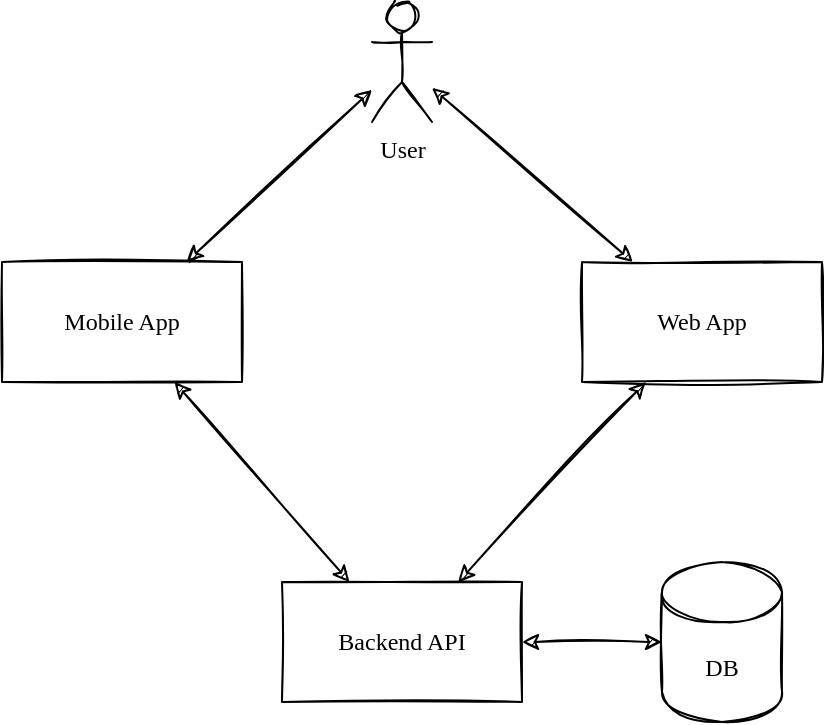 <mxfile version="13.9.9" type="device" pages="2"><diagram id="MimGVcQh8bS301acejJc" name="Archirecture"><mxGraphModel dx="1038" dy="607" grid="0" gridSize="10" guides="1" tooltips="1" connect="1" arrows="1" fold="1" page="0" pageScale="1" pageWidth="850" pageHeight="1100" math="0" shadow="0"><root><mxCell id="0"/><mxCell id="1" parent="0"/><mxCell id="lV5DDfEXPVHKvJJF8L5J-4" style="rounded=0;orthogonalLoop=1;jettySize=auto;html=1;sketch=1;fontFamily=Comic Sans MS;startArrow=classic;startFill=1;" parent="1" source="lV5DDfEXPVHKvJJF8L5J-1" target="lV5DDfEXPVHKvJJF8L5J-3" edge="1"><mxGeometry relative="1" as="geometry"/></mxCell><mxCell id="lV5DDfEXPVHKvJJF8L5J-1" value="Mobile App" style="rounded=0;whiteSpace=wrap;html=1;sketch=1;fontFamily=Comic Sans MS;" parent="1" vertex="1"><mxGeometry x="210" y="240" width="120" height="60" as="geometry"/></mxCell><mxCell id="lV5DDfEXPVHKvJJF8L5J-5" style="edgeStyle=none;rounded=1;orthogonalLoop=1;jettySize=auto;html=1;sketch=1;fontFamily=Comic Sans MS;startArrow=classic;startFill=1;" parent="1" source="lV5DDfEXPVHKvJJF8L5J-2" target="lV5DDfEXPVHKvJJF8L5J-3" edge="1"><mxGeometry relative="1" as="geometry"/></mxCell><mxCell id="lV5DDfEXPVHKvJJF8L5J-2" value="Web App" style="rounded=0;whiteSpace=wrap;html=1;sketch=1;fontFamily=Comic Sans MS;" parent="1" vertex="1"><mxGeometry x="500" y="240" width="120" height="60" as="geometry"/></mxCell><mxCell id="lV5DDfEXPVHKvJJF8L5J-11" style="edgeStyle=none;rounded=1;sketch=1;orthogonalLoop=1;jettySize=auto;html=1;fontFamily=Comic Sans MS;startArrow=classic;startFill=1;" parent="1" source="lV5DDfEXPVHKvJJF8L5J-3" target="lV5DDfEXPVHKvJJF8L5J-10" edge="1"><mxGeometry relative="1" as="geometry"/></mxCell><mxCell id="lV5DDfEXPVHKvJJF8L5J-3" value="Backend API" style="rounded=0;whiteSpace=wrap;html=1;sketch=1;fontFamily=Comic Sans MS;" parent="1" vertex="1"><mxGeometry x="350" y="400" width="120" height="60" as="geometry"/></mxCell><mxCell id="lV5DDfEXPVHKvJJF8L5J-7" style="edgeStyle=none;rounded=1;sketch=1;orthogonalLoop=1;jettySize=auto;html=1;fontFamily=Comic Sans MS;startArrow=classic;startFill=1;" parent="1" source="lV5DDfEXPVHKvJJF8L5J-6" target="lV5DDfEXPVHKvJJF8L5J-1" edge="1"><mxGeometry relative="1" as="geometry"/></mxCell><mxCell id="lV5DDfEXPVHKvJJF8L5J-8" style="edgeStyle=none;rounded=1;sketch=1;orthogonalLoop=1;jettySize=auto;html=1;fontFamily=Comic Sans MS;startArrow=classic;startFill=1;" parent="1" source="lV5DDfEXPVHKvJJF8L5J-6" target="lV5DDfEXPVHKvJJF8L5J-2" edge="1"><mxGeometry relative="1" as="geometry"/></mxCell><mxCell id="lV5DDfEXPVHKvJJF8L5J-6" value="User" style="shape=umlActor;verticalLabelPosition=bottom;verticalAlign=top;html=1;outlineConnect=0;sketch=1;fontFamily=Comic Sans MS;" parent="1" vertex="1"><mxGeometry x="395" y="110" width="30" height="60" as="geometry"/></mxCell><mxCell id="lV5DDfEXPVHKvJJF8L5J-10" value="DB" style="shape=cylinder3;whiteSpace=wrap;html=1;boundedLbl=1;backgroundOutline=1;size=15;sketch=1;fontFamily=Comic Sans MS;" parent="1" vertex="1"><mxGeometry x="540" y="390" width="60" height="80" as="geometry"/></mxCell></root></mxGraphModel></diagram><diagram id="56PIfxXx09CZGrtlWMWw" name="Process"><mxGraphModel dx="1730" dy="1012" grid="1" gridSize="10" guides="1" tooltips="1" connect="1" arrows="1" fold="1" page="1" pageScale="1" pageWidth="850" pageHeight="1100" math="0" shadow="0"><root><mxCell id="cox_d0XxT-JB_gRChWh6-0"/><mxCell id="cox_d0XxT-JB_gRChWh6-1" parent="cox_d0XxT-JB_gRChWh6-0"/><mxCell id="WQ7ucES4Uy8VMR7SQxGk-10" value="" style="shape=umlLifeline;participant=umlActor;perimeter=lifelinePerimeter;whiteSpace=wrap;html=1;container=1;collapsible=0;recursiveResize=0;verticalAlign=top;spacingTop=36;outlineConnect=0;sketch=1;fontFamily=Comic Sans MS;" parent="cox_d0XxT-JB_gRChWh6-1" vertex="1"><mxGeometry x="60" y="70" width="20" height="560" as="geometry"/></mxCell><mxCell id="WQ7ucES4Uy8VMR7SQxGk-11" value="Web App" style="shape=umlLifeline;perimeter=lifelinePerimeter;whiteSpace=wrap;html=1;container=1;collapsible=0;recursiveResize=0;outlineConnect=0;sketch=1;fontFamily=Comic Sans MS;" parent="cox_d0XxT-JB_gRChWh6-1" vertex="1"><mxGeometry x="150" y="70" width="100" height="560" as="geometry"/></mxCell><mxCell id="WQ7ucES4Uy8VMR7SQxGk-19" value="" style="html=1;points=[];perimeter=orthogonalPerimeter;sketch=1;fontFamily=Comic Sans MS;" parent="WQ7ucES4Uy8VMR7SQxGk-11" vertex="1"><mxGeometry x="45" y="100" width="10" height="80" as="geometry"/></mxCell><mxCell id="WQ7ucES4Uy8VMR7SQxGk-12" value="Backend" style="shape=umlLifeline;perimeter=lifelinePerimeter;whiteSpace=wrap;html=1;container=1;collapsible=0;recursiveResize=0;outlineConnect=0;sketch=1;fontFamily=Comic Sans MS;" parent="cox_d0XxT-JB_gRChWh6-1" vertex="1"><mxGeometry x="530" y="70" width="100" height="560" as="geometry"/></mxCell><mxCell id="WQ7ucES4Uy8VMR7SQxGk-13" value="Mobile App" style="shape=umlLifeline;perimeter=lifelinePerimeter;whiteSpace=wrap;html=1;container=1;collapsible=0;recursiveResize=0;outlineConnect=0;sketch=1;fontFamily=Comic Sans MS;" parent="cox_d0XxT-JB_gRChWh6-1" vertex="1"><mxGeometry x="350" y="70" width="100" height="560" as="geometry"/></mxCell><mxCell id="WQ7ucES4Uy8VMR7SQxGk-20" value="dispatch" style="html=1;verticalAlign=bottom;endArrow=block;entryX=0;entryY=0;fontFamily=Comic Sans MS;" parent="cox_d0XxT-JB_gRChWh6-1" source="WQ7ucES4Uy8VMR7SQxGk-10" target="WQ7ucES4Uy8VMR7SQxGk-19" edge="1"><mxGeometry relative="1" as="geometry"><mxPoint x="125" y="170" as="sourcePoint"/></mxGeometry></mxCell><mxCell id="WQ7ucES4Uy8VMR7SQxGk-21" value="return" style="html=1;verticalAlign=bottom;endArrow=open;dashed=1;endSize=8;exitX=0;exitY=0.95;fontFamily=Comic Sans MS;" parent="cox_d0XxT-JB_gRChWh6-1" source="WQ7ucES4Uy8VMR7SQxGk-19" target="WQ7ucES4Uy8VMR7SQxGk-10" edge="1"><mxGeometry relative="1" as="geometry"><mxPoint x="125" y="246" as="targetPoint"/></mxGeometry></mxCell><mxCell id="L-Ep8XKKsrI76YfP2Er8-0" style="rounded=0;orthogonalLoop=1;jettySize=auto;html=1;sketch=1;fontFamily=Comic Sans MS;startArrow=classic;startFill=1;" edge="1" parent="cox_d0XxT-JB_gRChWh6-1" source="L-Ep8XKKsrI76YfP2Er8-1" target="L-Ep8XKKsrI76YfP2Er8-5"><mxGeometry relative="1" as="geometry"/></mxCell><mxCell id="L-Ep8XKKsrI76YfP2Er8-1" value="Mobile App" style="rounded=0;whiteSpace=wrap;html=1;sketch=1;fontFamily=Comic Sans MS;" vertex="1" parent="cox_d0XxT-JB_gRChWh6-1"><mxGeometry x="190" y="1290" width="120" height="60" as="geometry"/></mxCell><mxCell id="L-Ep8XKKsrI76YfP2Er8-2" style="edgeStyle=none;rounded=1;orthogonalLoop=1;jettySize=auto;html=1;sketch=1;fontFamily=Comic Sans MS;startArrow=classic;startFill=1;" edge="1" parent="cox_d0XxT-JB_gRChWh6-1" source="L-Ep8XKKsrI76YfP2Er8-3" target="L-Ep8XKKsrI76YfP2Er8-5"><mxGeometry relative="1" as="geometry"/></mxCell><mxCell id="L-Ep8XKKsrI76YfP2Er8-3" value="Web App" style="rounded=0;whiteSpace=wrap;html=1;sketch=1;fontFamily=Comic Sans MS;" vertex="1" parent="cox_d0XxT-JB_gRChWh6-1"><mxGeometry x="480" y="1290" width="120" height="60" as="geometry"/></mxCell><mxCell id="L-Ep8XKKsrI76YfP2Er8-4" style="edgeStyle=none;rounded=1;sketch=1;orthogonalLoop=1;jettySize=auto;html=1;fontFamily=Comic Sans MS;startArrow=classic;startFill=1;" edge="1" parent="cox_d0XxT-JB_gRChWh6-1" source="L-Ep8XKKsrI76YfP2Er8-5" target="L-Ep8XKKsrI76YfP2Er8-9"><mxGeometry relative="1" as="geometry"/></mxCell><mxCell id="L-Ep8XKKsrI76YfP2Er8-5" value="Backend API" style="rounded=0;whiteSpace=wrap;html=1;sketch=1;fontFamily=Comic Sans MS;" vertex="1" parent="cox_d0XxT-JB_gRChWh6-1"><mxGeometry x="330" y="1450" width="120" height="60" as="geometry"/></mxCell><mxCell id="L-Ep8XKKsrI76YfP2Er8-6" style="edgeStyle=none;rounded=1;sketch=1;orthogonalLoop=1;jettySize=auto;html=1;fontFamily=Comic Sans MS;startArrow=classic;startFill=1;" edge="1" parent="cox_d0XxT-JB_gRChWh6-1" source="L-Ep8XKKsrI76YfP2Er8-8" target="L-Ep8XKKsrI76YfP2Er8-1"><mxGeometry relative="1" as="geometry"/></mxCell><mxCell id="L-Ep8XKKsrI76YfP2Er8-7" style="edgeStyle=none;rounded=1;sketch=1;orthogonalLoop=1;jettySize=auto;html=1;fontFamily=Comic Sans MS;startArrow=classic;startFill=1;" edge="1" parent="cox_d0XxT-JB_gRChWh6-1" source="L-Ep8XKKsrI76YfP2Er8-8" target="L-Ep8XKKsrI76YfP2Er8-3"><mxGeometry relative="1" as="geometry"/></mxCell><mxCell id="L-Ep8XKKsrI76YfP2Er8-8" value="User" style="shape=umlActor;verticalLabelPosition=bottom;verticalAlign=top;html=1;outlineConnect=0;sketch=1;fontFamily=Comic Sans MS;" vertex="1" parent="cox_d0XxT-JB_gRChWh6-1"><mxGeometry x="375" y="1160" width="30" height="60" as="geometry"/></mxCell><mxCell id="L-Ep8XKKsrI76YfP2Er8-9" value="DB" style="shape=cylinder3;whiteSpace=wrap;html=1;boundedLbl=1;backgroundOutline=1;size=15;sketch=1;fontFamily=Comic Sans MS;" vertex="1" parent="cox_d0XxT-JB_gRChWh6-1"><mxGeometry x="520" y="1440" width="60" height="80" as="geometry"/></mxCell></root></mxGraphModel></diagram></mxfile>